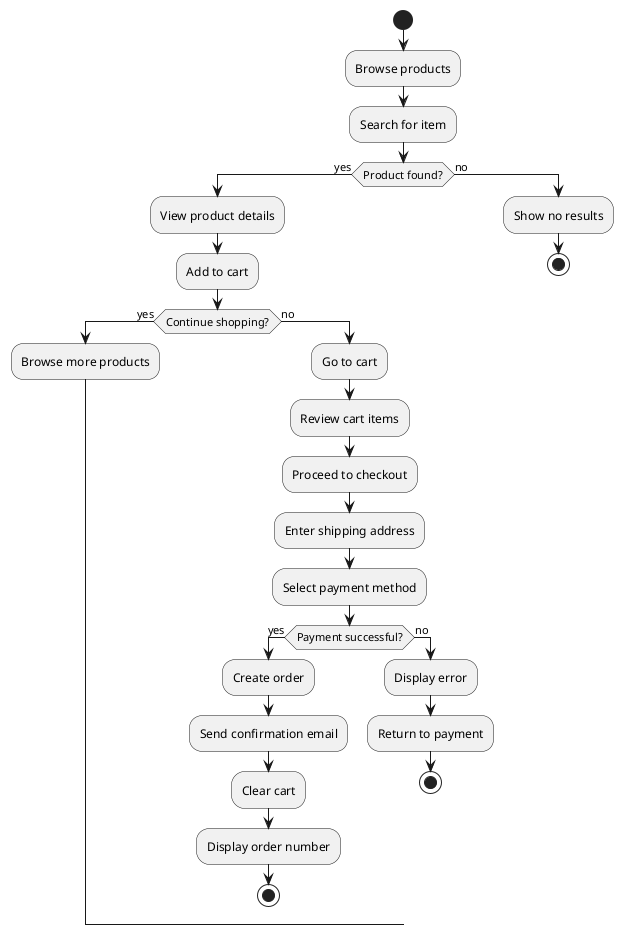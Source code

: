 @startuml E-commerce - Online Shopping

start

:Browse products;
:Search for item;

if (Product found?) then (yes)
    :View product details;
    :Add to cart;

    if (Continue shopping?) then (yes)
        :Browse more products;
    else (no)
        :Go to cart;
        :Review cart items;
        :Proceed to checkout;
        :Enter shipping address;
        :Select payment method;

        if (Payment successful?) then (yes)
            :Create order;
            :Send confirmation email;
            :Clear cart;
            :Display order number;
            stop
        else (no)
            :Display error;
            :Return to payment;
            stop
        endif
    endif
else (no)
    :Show no results;
    stop
endif

@enduml
